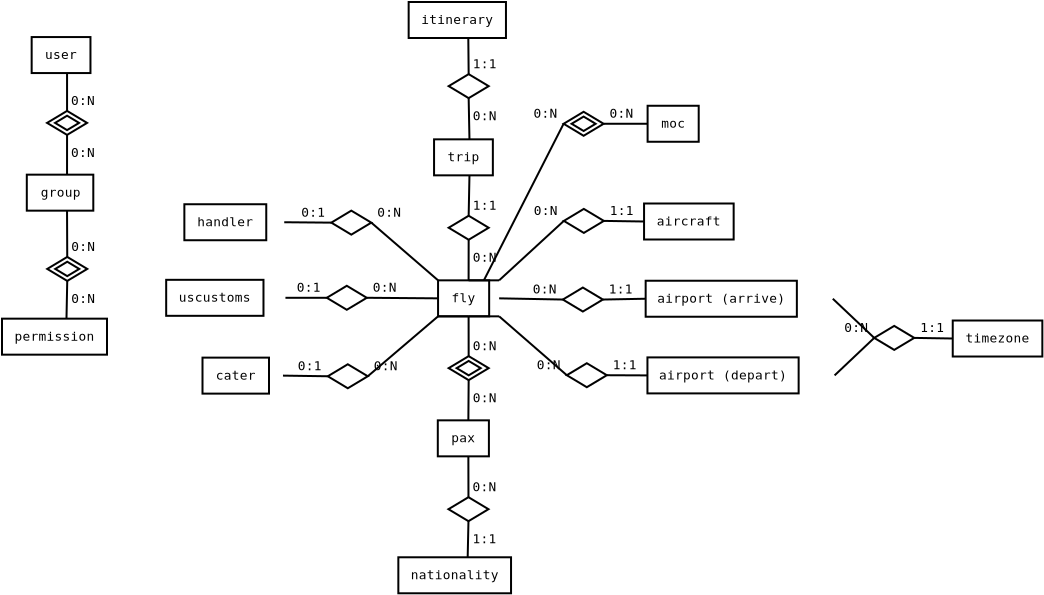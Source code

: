 <?xml version="1.0"?>
<dia:diagram xmlns:dia="http://www.lysator.liu.se/~alla/dia/"><dia:layer name="Background" visible="true"><dia:object type="ER - Entity" version="0" id="O0"><dia:attribute name="obj_pos"><dia:point val="-81.963,-58.2"/></dia:attribute><dia:attribute name="obj_bb"><dia:rectangle val="-82.013,-58.25;-77.888,-56.35"/></dia:attribute><dia:attribute name="elem_corner"><dia:point val="-81.963,-58.2"/></dia:attribute><dia:attribute name="elem_width"><dia:real val="4.024"/></dia:attribute><dia:attribute name="elem_height"><dia:real val="1.8"/></dia:attribute><dia:attribute name="border_width"><dia:real val="0.1"/></dia:attribute><dia:attribute name="border_color"><dia:color val="#000000"/></dia:attribute><dia:attribute name="inner_color"><dia:color val="#ffffff"/></dia:attribute><dia:attribute name="name"><dia:string>#group#</dia:string></dia:attribute><dia:attribute name="weak"><dia:boolean val="false"/></dia:attribute></dia:object><dia:object type="ER - Relationship" version="0" id="O1"><dia:attribute name="obj_pos"><dia:point val="-80.95,-61.388"/></dia:attribute><dia:attribute name="obj_bb"><dia:rectangle val="-81,-62.538;-78.9,-59.038"/></dia:attribute><dia:attribute name="elem_corner"><dia:point val="-80.95,-61.388"/></dia:attribute><dia:attribute name="elem_width"><dia:real val="2"/></dia:attribute><dia:attribute name="elem_height"><dia:real val="1.2"/></dia:attribute><dia:attribute name="border_width"><dia:real val="0.1"/></dia:attribute><dia:attribute name="border_color"><dia:color val="#000000"/></dia:attribute><dia:attribute name="inner_color"><dia:color val="#ffffff"/></dia:attribute><dia:attribute name="name"><dia:string>##</dia:string></dia:attribute><dia:attribute name="left_card"><dia:string>#0:N#</dia:string></dia:attribute><dia:attribute name="right_card"><dia:string>#0:N#</dia:string></dia:attribute><dia:attribute name="identifying"><dia:boolean val="true"/></dia:attribute><dia:attribute name="rotated"><dia:boolean val="true"/></dia:attribute></dia:object><dia:object type="ER - Entity" version="0" id="O2"><dia:attribute name="obj_pos"><dia:point val="-81.72,-65.08"/></dia:attribute><dia:attribute name="obj_bb"><dia:rectangle val="-81.77,-65.13;-78.131,-63.23"/></dia:attribute><dia:attribute name="elem_corner"><dia:point val="-81.72,-65.08"/></dia:attribute><dia:attribute name="elem_width"><dia:real val="3.539"/></dia:attribute><dia:attribute name="elem_height"><dia:real val="1.8"/></dia:attribute><dia:attribute name="border_width"><dia:real val="0.1"/></dia:attribute><dia:attribute name="border_color"><dia:color val="#000000"/></dia:attribute><dia:attribute name="inner_color"><dia:color val="#ffffff"/></dia:attribute><dia:attribute name="name"><dia:string>#user#</dia:string></dia:attribute><dia:attribute name="weak"><dia:boolean val="false"/></dia:attribute></dia:object><dia:object type="Standard - Line" version="0" id="O3"><dia:attribute name="obj_pos"><dia:point val="-79.95,-63.28"/></dia:attribute><dia:attribute name="obj_bb"><dia:rectangle val="-80.0,-63.33;-79.9,-61.337"/></dia:attribute><dia:attribute name="conn_endpoints"><dia:point val="-79.95,-63.28"/><dia:point val="-79.95,-61.388"/></dia:attribute><dia:attribute name="numcp"><dia:int val="1"/></dia:attribute><dia:connections><dia:connection handle="0" to="O2" connection="6"/><dia:connection handle="1" to="O1" connection="2"/></dia:connections></dia:object><dia:object type="Standard - Line" version="0" id="O4"><dia:attribute name="obj_pos"><dia:point val="-79.95,-60.188"/></dia:attribute><dia:attribute name="obj_bb"><dia:rectangle val="-80.001,-60.237;-79.9,-58.15"/></dia:attribute><dia:attribute name="conn_endpoints"><dia:point val="-79.95,-60.188"/><dia:point val="-79.951,-58.2"/></dia:attribute><dia:attribute name="numcp"><dia:int val="1"/></dia:attribute><dia:connections><dia:connection handle="0" to="O1" connection="6"/><dia:connection handle="1" to="O0" connection="1"/></dia:connections></dia:object><dia:object type="ER - Entity" version="0" id="O5"><dia:attribute name="obj_pos"><dia:point val="-83.203,-51"/></dia:attribute><dia:attribute name="obj_bb"><dia:rectangle val="-83.253,-51.05;-76.705,-49.15"/></dia:attribute><dia:attribute name="elem_corner"><dia:point val="-83.203,-51"/></dia:attribute><dia:attribute name="elem_width"><dia:real val="6.448"/></dia:attribute><dia:attribute name="elem_height"><dia:real val="1.8"/></dia:attribute><dia:attribute name="border_width"><dia:real val="0.1"/></dia:attribute><dia:attribute name="border_color"><dia:color val="#000000"/></dia:attribute><dia:attribute name="inner_color"><dia:color val="#ffffff"/></dia:attribute><dia:attribute name="name"><dia:string>#permission#</dia:string></dia:attribute><dia:attribute name="weak"><dia:boolean val="false"/></dia:attribute></dia:object><dia:object type="ER - Relationship" version="0" id="O6"><dia:attribute name="obj_pos"><dia:point val="-80.941,-54.087"/></dia:attribute><dia:attribute name="obj_bb"><dia:rectangle val="-80.991,-55.237;-78.891,-51.737"/></dia:attribute><dia:attribute name="elem_corner"><dia:point val="-80.941,-54.087"/></dia:attribute><dia:attribute name="elem_width"><dia:real val="2"/></dia:attribute><dia:attribute name="elem_height"><dia:real val="1.2"/></dia:attribute><dia:attribute name="border_width"><dia:real val="0.1"/></dia:attribute><dia:attribute name="border_color"><dia:color val="#000000"/></dia:attribute><dia:attribute name="inner_color"><dia:color val="#ffffff"/></dia:attribute><dia:attribute name="name"><dia:string>##</dia:string></dia:attribute><dia:attribute name="left_card"><dia:string>#0:N#</dia:string></dia:attribute><dia:attribute name="right_card"><dia:string>#0:N#</dia:string></dia:attribute><dia:attribute name="identifying"><dia:boolean val="true"/></dia:attribute><dia:attribute name="rotated"><dia:boolean val="true"/></dia:attribute></dia:object><dia:object type="Standard - Line" version="0" id="O7"><dia:attribute name="obj_pos"><dia:point val="-79.951,-56.4"/></dia:attribute><dia:attribute name="obj_bb"><dia:rectangle val="-80.001,-56.45;-79.891,-54.038"/></dia:attribute><dia:attribute name="conn_endpoints"><dia:point val="-79.951,-56.4"/><dia:point val="-79.941,-54.087"/></dia:attribute><dia:attribute name="numcp"><dia:int val="1"/></dia:attribute><dia:connections><dia:connection handle="0" to="O0" connection="6"/><dia:connection handle="1" to="O6" connection="2"/></dia:connections></dia:object><dia:object type="Standard - Line" version="0" id="O8"><dia:attribute name="obj_pos"><dia:point val="-79.941,-52.888"/></dia:attribute><dia:attribute name="obj_bb"><dia:rectangle val="-80.029,-52.938;-79.891,-50.95"/></dia:attribute><dia:attribute name="conn_endpoints"><dia:point val="-79.941,-52.888"/><dia:point val="-79.979,-51"/></dia:attribute><dia:attribute name="numcp"><dia:int val="1"/></dia:attribute><dia:connections><dia:connection handle="0" to="O6" connection="6"/><dia:connection handle="1" to="O5" connection="1"/></dia:connections></dia:object><dia:object type="ER - Entity" version="0" id="O9"><dia:attribute name="obj_pos"><dia:point val="-62.87,-66.833"/></dia:attribute><dia:attribute name="obj_bb"><dia:rectangle val="-62.92,-66.883;-56.857,-64.983"/></dia:attribute><dia:attribute name="elem_corner"><dia:point val="-62.87,-66.833"/></dia:attribute><dia:attribute name="elem_width"><dia:real val="5.963"/></dia:attribute><dia:attribute name="elem_height"><dia:real val="1.8"/></dia:attribute><dia:attribute name="border_width"><dia:real val="0.1"/></dia:attribute><dia:attribute name="border_color"><dia:color val="#000000"/></dia:attribute><dia:attribute name="inner_color"><dia:color val="#ffffff"/></dia:attribute><dia:attribute name="name"><dia:string>#itinerary#</dia:string></dia:attribute><dia:attribute name="weak"><dia:boolean val="false"/></dia:attribute></dia:object><dia:object type="ER - Entity" version="0" id="O10"><dia:attribute name="obj_pos"><dia:point val="-61.6,-59.966"/></dia:attribute><dia:attribute name="obj_bb"><dia:rectangle val="-61.65,-60.016;-58.011,-58.116"/></dia:attribute><dia:attribute name="elem_corner"><dia:point val="-61.6,-59.966"/></dia:attribute><dia:attribute name="elem_width"><dia:real val="3.539"/></dia:attribute><dia:attribute name="elem_height"><dia:real val="1.8"/></dia:attribute><dia:attribute name="border_width"><dia:real val="0.1"/></dia:attribute><dia:attribute name="border_color"><dia:color val="#000000"/></dia:attribute><dia:attribute name="inner_color"><dia:color val="#ffffff"/></dia:attribute><dia:attribute name="name"><dia:string>#trip#</dia:string></dia:attribute><dia:attribute name="weak"><dia:boolean val="false"/></dia:attribute></dia:object><dia:object type="ER - Entity" version="0" id="O11"><dia:attribute name="obj_pos"><dia:point val="-61.4,-52.916"/></dia:attribute><dia:attribute name="obj_bb"><dia:rectangle val="-61.45,-52.966;-58.296,-51.066"/></dia:attribute><dia:attribute name="elem_corner"><dia:point val="-61.4,-52.916"/></dia:attribute><dia:attribute name="elem_width"><dia:real val="3.054"/></dia:attribute><dia:attribute name="elem_height"><dia:real val="1.8"/></dia:attribute><dia:attribute name="border_width"><dia:real val="0.1"/></dia:attribute><dia:attribute name="border_color"><dia:color val="#000000"/></dia:attribute><dia:attribute name="inner_color"><dia:color val="#ffffff"/></dia:attribute><dia:attribute name="name"><dia:string>#fly#</dia:string></dia:attribute><dia:attribute name="weak"><dia:boolean val="false"/></dia:attribute></dia:object><dia:object type="ER - Relationship" version="0" id="O12"><dia:attribute name="obj_pos"><dia:point val="-60.87,-56.146"/></dia:attribute><dia:attribute name="obj_bb"><dia:rectangle val="-60.92,-57.296;-58.82,-53.796"/></dia:attribute><dia:attribute name="elem_corner"><dia:point val="-60.87,-56.146"/></dia:attribute><dia:attribute name="elem_width"><dia:real val="2"/></dia:attribute><dia:attribute name="elem_height"><dia:real val="1.2"/></dia:attribute><dia:attribute name="border_width"><dia:real val="0.1"/></dia:attribute><dia:attribute name="border_color"><dia:color val="#000000"/></dia:attribute><dia:attribute name="inner_color"><dia:color val="#ffffff"/></dia:attribute><dia:attribute name="name"><dia:string>##</dia:string></dia:attribute><dia:attribute name="left_card"><dia:string>#1:1#</dia:string></dia:attribute><dia:attribute name="right_card"><dia:string>#0:N#</dia:string></dia:attribute><dia:attribute name="identifying"><dia:boolean val="false"/></dia:attribute><dia:attribute name="rotated"><dia:boolean val="true"/></dia:attribute></dia:object><dia:object type="Standard - Line" version="0" id="O13"><dia:attribute name="obj_pos"><dia:point val="-59.83,-58.166"/></dia:attribute><dia:attribute name="obj_bb"><dia:rectangle val="-59.92,-58.216;-59.78,-56.096"/></dia:attribute><dia:attribute name="conn_endpoints"><dia:point val="-59.83,-58.166"/><dia:point val="-59.87,-56.146"/></dia:attribute><dia:attribute name="numcp"><dia:int val="1"/></dia:attribute><dia:connections><dia:connection handle="0" to="O10" connection="6"/><dia:connection handle="1" to="O12" connection="2"/></dia:connections></dia:object><dia:object type="Standard - Line" version="0" id="O14"><dia:attribute name="obj_pos"><dia:point val="-59.87,-54.946"/></dia:attribute><dia:attribute name="obj_bb"><dia:rectangle val="-59.923,-54.996;-59.82,-52.866"/></dia:attribute><dia:attribute name="conn_endpoints"><dia:point val="-59.87,-54.946"/><dia:point val="-59.873,-52.916"/></dia:attribute><dia:attribute name="numcp"><dia:int val="1"/></dia:attribute><dia:connections><dia:connection handle="0" to="O12" connection="6"/><dia:connection handle="1" to="O11" connection="1"/></dia:connections></dia:object><dia:object type="ER - Relationship" version="0" id="O15"><dia:attribute name="obj_pos"><dia:point val="-60.87,-63.226"/></dia:attribute><dia:attribute name="obj_bb"><dia:rectangle val="-60.92,-64.376;-58.82,-60.876"/></dia:attribute><dia:attribute name="elem_corner"><dia:point val="-60.87,-63.226"/></dia:attribute><dia:attribute name="elem_width"><dia:real val="2"/></dia:attribute><dia:attribute name="elem_height"><dia:real val="1.2"/></dia:attribute><dia:attribute name="border_width"><dia:real val="0.1"/></dia:attribute><dia:attribute name="border_color"><dia:color val="#000000"/></dia:attribute><dia:attribute name="inner_color"><dia:color val="#ffffff"/></dia:attribute><dia:attribute name="name"><dia:string>##</dia:string></dia:attribute><dia:attribute name="left_card"><dia:string>#1:1#</dia:string></dia:attribute><dia:attribute name="right_card"><dia:string>#0:N#</dia:string></dia:attribute><dia:attribute name="identifying"><dia:boolean val="false"/></dia:attribute><dia:attribute name="rotated"><dia:boolean val="true"/></dia:attribute></dia:object><dia:object type="Standard - Line" version="0" id="O16"><dia:attribute name="obj_pos"><dia:point val="-59.888,-65.033"/></dia:attribute><dia:attribute name="obj_bb"><dia:rectangle val="-59.938,-65.083;-59.82,-63.176"/></dia:attribute><dia:attribute name="conn_endpoints"><dia:point val="-59.888,-65.033"/><dia:point val="-59.87,-63.226"/></dia:attribute><dia:attribute name="numcp"><dia:int val="1"/></dia:attribute><dia:connections><dia:connection handle="0" to="O9" connection="6"/><dia:connection handle="1" to="O15" connection="2"/></dia:connections></dia:object><dia:object type="Standard - Line" version="0" id="O17"><dia:attribute name="obj_pos"><dia:point val="-59.87,-62.026"/></dia:attribute><dia:attribute name="obj_bb"><dia:rectangle val="-59.92,-62.076;-59.78,-59.916"/></dia:attribute><dia:attribute name="conn_endpoints"><dia:point val="-59.87,-62.026"/><dia:point val="-59.83,-59.966"/></dia:attribute><dia:attribute name="numcp"><dia:int val="1"/></dia:attribute><dia:connections><dia:connection handle="0" to="O15" connection="6"/><dia:connection handle="1" to="O10" connection="1"/></dia:connections></dia:object><dia:object type="ER - Entity" version="0" id="O18"><dia:attribute name="obj_pos"><dia:point val="-61.413,-45.916"/></dia:attribute><dia:attribute name="obj_bb"><dia:rectangle val="-61.462,-45.966;-58.308,-44.066"/></dia:attribute><dia:attribute name="elem_corner"><dia:point val="-61.413,-45.916"/></dia:attribute><dia:attribute name="elem_width"><dia:real val="3.054"/></dia:attribute><dia:attribute name="elem_height"><dia:real val="1.8"/></dia:attribute><dia:attribute name="border_width"><dia:real val="0.1"/></dia:attribute><dia:attribute name="border_color"><dia:color val="#000000"/></dia:attribute><dia:attribute name="inner_color"><dia:color val="#ffffff"/></dia:attribute><dia:attribute name="name"><dia:string>#pax#</dia:string></dia:attribute><dia:attribute name="weak"><dia:boolean val="false"/></dia:attribute></dia:object><dia:object type="ER - Relationship" version="0" id="O19"><dia:attribute name="obj_pos"><dia:point val="-60.87,-49.126"/></dia:attribute><dia:attribute name="obj_bb"><dia:rectangle val="-60.92,-50.276;-58.82,-46.776"/></dia:attribute><dia:attribute name="elem_corner"><dia:point val="-60.87,-49.126"/></dia:attribute><dia:attribute name="elem_width"><dia:real val="2"/></dia:attribute><dia:attribute name="elem_height"><dia:real val="1.2"/></dia:attribute><dia:attribute name="border_width"><dia:real val="0.1"/></dia:attribute><dia:attribute name="border_color"><dia:color val="#000000"/></dia:attribute><dia:attribute name="inner_color"><dia:color val="#ffffff"/></dia:attribute><dia:attribute name="name"><dia:string>##</dia:string></dia:attribute><dia:attribute name="left_card"><dia:string>#0:N#</dia:string></dia:attribute><dia:attribute name="right_card"><dia:string>#0:N#</dia:string></dia:attribute><dia:attribute name="identifying"><dia:boolean val="true"/></dia:attribute><dia:attribute name="rotated"><dia:boolean val="true"/></dia:attribute></dia:object><dia:object type="Standard - Line" version="0" id="O20"><dia:attribute name="obj_pos"><dia:point val="-59.873,-51.116"/></dia:attribute><dia:attribute name="obj_bb"><dia:rectangle val="-59.923,-51.166;-59.82,-49.076"/></dia:attribute><dia:attribute name="conn_endpoints"><dia:point val="-59.873,-51.116"/><dia:point val="-59.87,-49.126"/></dia:attribute><dia:attribute name="numcp"><dia:int val="1"/></dia:attribute><dia:connections><dia:connection handle="0" to="O11" connection="6"/><dia:connection handle="1" to="O19" connection="2"/></dia:connections></dia:object><dia:object type="Standard - Line" version="0" id="O21"><dia:attribute name="obj_pos"><dia:point val="-59.87,-47.926"/></dia:attribute><dia:attribute name="obj_bb"><dia:rectangle val="-59.935,-47.976;-59.82,-45.866"/></dia:attribute><dia:attribute name="conn_endpoints"><dia:point val="-59.87,-47.926"/><dia:point val="-59.885,-45.916"/></dia:attribute><dia:attribute name="numcp"><dia:int val="1"/></dia:attribute><dia:connections><dia:connection handle="0" to="O19" connection="6"/><dia:connection handle="1" to="O18" connection="1"/></dia:connections></dia:object><dia:object type="ER - Entity" version="0" id="O22"><dia:attribute name="obj_pos"><dia:point val="-51.02,-52.896"/></dia:attribute><dia:attribute name="obj_bb"><dia:rectangle val="-51.07,-52.946;-41.613,-51.046"/></dia:attribute><dia:attribute name="elem_corner"><dia:point val="-51.02,-52.896"/></dia:attribute><dia:attribute name="elem_width"><dia:real val="9.357"/></dia:attribute><dia:attribute name="elem_height"><dia:real val="1.8"/></dia:attribute><dia:attribute name="border_width"><dia:real val="0.1"/></dia:attribute><dia:attribute name="border_color"><dia:color val="#000000"/></dia:attribute><dia:attribute name="inner_color"><dia:color val="#ffffff"/></dia:attribute><dia:attribute name="name"><dia:string>#airport (arrive)#</dia:string></dia:attribute><dia:attribute name="weak"><dia:boolean val="false"/></dia:attribute></dia:object><dia:object type="ER - Relationship" version="0" id="O23"><dia:attribute name="obj_pos"><dia:point val="-55.161,-52.556"/></dia:attribute><dia:attribute name="obj_bb"><dia:rectangle val="-57.165,-52.606;-51.156,-51.306"/></dia:attribute><dia:attribute name="elem_corner"><dia:point val="-55.161,-52.556"/></dia:attribute><dia:attribute name="elem_width"><dia:real val="2"/></dia:attribute><dia:attribute name="elem_height"><dia:real val="1.2"/></dia:attribute><dia:attribute name="border_width"><dia:real val="0.1"/></dia:attribute><dia:attribute name="border_color"><dia:color val="#000000"/></dia:attribute><dia:attribute name="inner_color"><dia:color val="#ffffff"/></dia:attribute><dia:attribute name="name"><dia:string>##</dia:string></dia:attribute><dia:attribute name="left_card"><dia:string>#0:N#</dia:string></dia:attribute><dia:attribute name="right_card"><dia:string>#1:1#</dia:string></dia:attribute><dia:attribute name="identifying"><dia:boolean val="false"/></dia:attribute><dia:attribute name="rotated"><dia:boolean val="false"/></dia:attribute></dia:object><dia:object type="Standard - Line" version="0" id="O24"><dia:attribute name="obj_pos"><dia:point val="-58.346,-52.016"/></dia:attribute><dia:attribute name="obj_bb"><dia:rectangle val="-58.396,-52.066;-55.111,-51.906"/></dia:attribute><dia:attribute name="conn_endpoints"><dia:point val="-58.346,-52.016"/><dia:point val="-55.161,-51.956"/></dia:attribute><dia:attribute name="numcp"><dia:int val="1"/></dia:attribute><dia:connections><dia:connection handle="0" to="O11" connection="4"/><dia:connection handle="1" to="O23" connection="0"/></dia:connections></dia:object><dia:object type="Standard - Line" version="0" id="O25"><dia:attribute name="obj_pos"><dia:point val="-53.161,-51.956"/></dia:attribute><dia:attribute name="obj_bb"><dia:rectangle val="-53.211,-52.046;-50.97,-51.906"/></dia:attribute><dia:attribute name="conn_endpoints"><dia:point val="-53.161,-51.956"/><dia:point val="-51.02,-51.996"/></dia:attribute><dia:attribute name="numcp"><dia:int val="1"/></dia:attribute><dia:connections><dia:connection handle="0" to="O23" connection="4"/><dia:connection handle="1" to="O22" connection="3"/></dia:connections></dia:object><dia:object type="ER - Entity" version="0" id="O26"><dia:attribute name="obj_pos"><dia:point val="-74.994,-52.942"/></dia:attribute><dia:attribute name="obj_bb"><dia:rectangle val="-75.044,-52.992;-68.981,-51.092"/></dia:attribute><dia:attribute name="elem_corner"><dia:point val="-74.994,-52.942"/></dia:attribute><dia:attribute name="elem_width"><dia:real val="5.963"/></dia:attribute><dia:attribute name="elem_height"><dia:real val="1.8"/></dia:attribute><dia:attribute name="border_width"><dia:real val="0.1"/></dia:attribute><dia:attribute name="border_color"><dia:color val="#000000"/></dia:attribute><dia:attribute name="inner_color"><dia:color val="#ffffff"/></dia:attribute><dia:attribute name="name"><dia:string>#uscustoms#</dia:string></dia:attribute><dia:attribute name="weak"><dia:boolean val="false"/></dia:attribute></dia:object><dia:object type="ER - Relationship" version="0" id="O27"><dia:attribute name="obj_pos"><dia:point val="-66.964,-52.644"/></dia:attribute><dia:attribute name="obj_bb"><dia:rectangle val="-68.968,-52.694;-62.96,-51.394"/></dia:attribute><dia:attribute name="elem_corner"><dia:point val="-66.964,-52.644"/></dia:attribute><dia:attribute name="elem_width"><dia:real val="2"/></dia:attribute><dia:attribute name="elem_height"><dia:real val="1.2"/></dia:attribute><dia:attribute name="border_width"><dia:real val="0.1"/></dia:attribute><dia:attribute name="border_color"><dia:color val="#000000"/></dia:attribute><dia:attribute name="inner_color"><dia:color val="#ffffff"/></dia:attribute><dia:attribute name="name"><dia:string>##</dia:string></dia:attribute><dia:attribute name="left_card"><dia:string>#0:1#</dia:string></dia:attribute><dia:attribute name="right_card"><dia:string>#0:N#</dia:string></dia:attribute><dia:attribute name="identifying"><dia:boolean val="false"/></dia:attribute><dia:attribute name="rotated"><dia:boolean val="false"/></dia:attribute></dia:object><dia:object type="Standard - Line" version="0" id="O28"><dia:attribute name="obj_pos"><dia:point val="-69.031,-52.042"/></dia:attribute><dia:attribute name="obj_bb"><dia:rectangle val="-69.081,-52.094;-66.914,-51.992"/></dia:attribute><dia:attribute name="conn_endpoints"><dia:point val="-69.031,-52.042"/><dia:point val="-66.964,-52.044"/></dia:attribute><dia:attribute name="numcp"><dia:int val="1"/></dia:attribute><dia:connections><dia:connection handle="0" to="O26" connection="4"/><dia:connection handle="1" to="O27" connection="0"/></dia:connections></dia:object><dia:object type="Standard - Line" version="0" id="O29"><dia:attribute name="obj_pos"><dia:point val="-64.964,-52.044"/></dia:attribute><dia:attribute name="obj_bb"><dia:rectangle val="-65.014,-52.094;-61.35,-51.966"/></dia:attribute><dia:attribute name="conn_endpoints"><dia:point val="-64.964,-52.044"/><dia:point val="-61.4,-52.016"/></dia:attribute><dia:attribute name="numcp"><dia:int val="1"/></dia:attribute><dia:connections><dia:connection handle="0" to="O27" connection="4"/><dia:connection handle="1" to="O11" connection="3"/></dia:connections></dia:object><dia:object type="ER - Entity" version="0" id="O30"><dia:attribute name="obj_pos"><dia:point val="-74.085,-56.721"/></dia:attribute><dia:attribute name="obj_bb"><dia:rectangle val="-74.135,-56.771;-69.041,-54.871"/></dia:attribute><dia:attribute name="elem_corner"><dia:point val="-74.085,-56.721"/></dia:attribute><dia:attribute name="elem_width"><dia:real val="4.994"/></dia:attribute><dia:attribute name="elem_height"><dia:real val="1.8"/></dia:attribute><dia:attribute name="border_width"><dia:real val="0.1"/></dia:attribute><dia:attribute name="border_color"><dia:color val="#000000"/></dia:attribute><dia:attribute name="inner_color"><dia:color val="#ffffff"/></dia:attribute><dia:attribute name="name"><dia:string>#handler#</dia:string></dia:attribute><dia:attribute name="weak"><dia:boolean val="false"/></dia:attribute></dia:object><dia:object type="ER - Relationship" version="0" id="O31"><dia:attribute name="obj_pos"><dia:point val="-66.738,-56.401"/></dia:attribute><dia:attribute name="obj_bb"><dia:rectangle val="-68.743,-56.451;-62.734,-55.151"/></dia:attribute><dia:attribute name="elem_corner"><dia:point val="-66.738,-56.401"/></dia:attribute><dia:attribute name="elem_width"><dia:real val="2"/></dia:attribute><dia:attribute name="elem_height"><dia:real val="1.2"/></dia:attribute><dia:attribute name="border_width"><dia:real val="0.1"/></dia:attribute><dia:attribute name="border_color"><dia:color val="#000000"/></dia:attribute><dia:attribute name="inner_color"><dia:color val="#ffffff"/></dia:attribute><dia:attribute name="name"><dia:string>##</dia:string></dia:attribute><dia:attribute name="left_card"><dia:string>#0:1#</dia:string></dia:attribute><dia:attribute name="right_card"><dia:string>#0:N#</dia:string></dia:attribute><dia:attribute name="identifying"><dia:boolean val="false"/></dia:attribute><dia:attribute name="rotated"><dia:boolean val="false"/></dia:attribute></dia:object><dia:object type="Standard - Line" version="0" id="O32"><dia:attribute name="obj_pos"><dia:point val="-69.091,-55.821"/></dia:attribute><dia:attribute name="obj_bb"><dia:rectangle val="-69.141,-55.871;-66.688,-55.751"/></dia:attribute><dia:attribute name="conn_endpoints"><dia:point val="-69.091,-55.821"/><dia:point val="-66.738,-55.801"/></dia:attribute><dia:attribute name="numcp"><dia:int val="1"/></dia:attribute><dia:connections><dia:connection handle="0" to="O30" connection="4"/><dia:connection handle="1" to="O31" connection="0"/></dia:connections></dia:object><dia:object type="Standard - Line" version="0" id="O33"><dia:attribute name="obj_pos"><dia:point val="-64.738,-55.801"/></dia:attribute><dia:attribute name="obj_bb"><dia:rectangle val="-64.776,-55.839;-61.362,-52.878"/></dia:attribute><dia:attribute name="conn_endpoints"><dia:point val="-64.738,-55.801"/><dia:point val="-61.4,-52.916"/></dia:attribute><dia:attribute name="numcp"><dia:int val="1"/></dia:attribute><dia:connections><dia:connection handle="0" to="O31" connection="4"/><dia:connection handle="1" to="O11" connection="0"/></dia:connections></dia:object><dia:object type="ER - Entity" version="0" id="O34"><dia:attribute name="obj_pos"><dia:point val="-50.931,-49.063"/></dia:attribute><dia:attribute name="obj_bb"><dia:rectangle val="-50.981,-49.113;-41.524,-47.213"/></dia:attribute><dia:attribute name="elem_corner"><dia:point val="-50.931,-49.063"/></dia:attribute><dia:attribute name="elem_width"><dia:real val="9.357"/></dia:attribute><dia:attribute name="elem_height"><dia:real val="1.8"/></dia:attribute><dia:attribute name="border_width"><dia:real val="0.1"/></dia:attribute><dia:attribute name="border_color"><dia:color val="#000000"/></dia:attribute><dia:attribute name="inner_color"><dia:color val="#ffffff"/></dia:attribute><dia:attribute name="name"><dia:string>#airport (depart)#</dia:string></dia:attribute><dia:attribute name="weak"><dia:boolean val="false"/></dia:attribute></dia:object><dia:object type="ER - Relationship" version="0" id="O35"><dia:attribute name="obj_pos"><dia:point val="-54.963,-48.772"/></dia:attribute><dia:attribute name="obj_bb"><dia:rectangle val="-56.968,-48.822;-50.959,-47.522"/></dia:attribute><dia:attribute name="elem_corner"><dia:point val="-54.963,-48.772"/></dia:attribute><dia:attribute name="elem_width"><dia:real val="2"/></dia:attribute><dia:attribute name="elem_height"><dia:real val="1.2"/></dia:attribute><dia:attribute name="border_width"><dia:real val="0.1"/></dia:attribute><dia:attribute name="border_color"><dia:color val="#000000"/></dia:attribute><dia:attribute name="inner_color"><dia:color val="#ffffff"/></dia:attribute><dia:attribute name="name"><dia:string>##</dia:string></dia:attribute><dia:attribute name="left_card"><dia:string>#0:N#</dia:string></dia:attribute><dia:attribute name="right_card"><dia:string>#1:1#</dia:string></dia:attribute><dia:attribute name="identifying"><dia:boolean val="false"/></dia:attribute><dia:attribute name="rotated"><dia:boolean val="false"/></dia:attribute></dia:object><dia:object type="Standard - Line" version="0" id="O36"><dia:attribute name="obj_pos"><dia:point val="-58.346,-51.116"/></dia:attribute><dia:attribute name="obj_bb"><dia:rectangle val="-58.383,-51.154;-54.926,-48.135"/></dia:attribute><dia:attribute name="conn_endpoints"><dia:point val="-58.346,-51.116"/><dia:point val="-54.963,-48.172"/></dia:attribute><dia:attribute name="numcp"><dia:int val="1"/></dia:attribute><dia:connections><dia:connection handle="0" to="O11" connection="7"/><dia:connection handle="1" to="O35" connection="0"/></dia:connections></dia:object><dia:object type="Standard - Line" version="0" id="O37"><dia:attribute name="obj_pos"><dia:point val="-52.963,-48.172"/></dia:attribute><dia:attribute name="obj_bb"><dia:rectangle val="-53.013,-48.222;-50.881,-48.113"/></dia:attribute><dia:attribute name="conn_endpoints"><dia:point val="-52.963,-48.172"/><dia:point val="-50.931,-48.163"/></dia:attribute><dia:attribute name="numcp"><dia:int val="1"/></dia:attribute><dia:connections><dia:connection handle="0" to="O35" connection="4"/><dia:connection handle="1" to="O34" connection="3"/></dia:connections></dia:object><dia:object type="ER - Entity" version="0" id="O38"><dia:attribute name="obj_pos"><dia:point val="-73.178,-49.052"/></dia:attribute><dia:attribute name="obj_bb"><dia:rectangle val="-73.228,-49.102;-69.104,-47.202"/></dia:attribute><dia:attribute name="elem_corner"><dia:point val="-73.178,-49.052"/></dia:attribute><dia:attribute name="elem_width"><dia:real val="4.024"/></dia:attribute><dia:attribute name="elem_height"><dia:real val="1.8"/></dia:attribute><dia:attribute name="border_width"><dia:real val="0.1"/></dia:attribute><dia:attribute name="border_color"><dia:color val="#000000"/></dia:attribute><dia:attribute name="inner_color"><dia:color val="#ffffff"/></dia:attribute><dia:attribute name="name"><dia:string>#cater#</dia:string></dia:attribute><dia:attribute name="weak"><dia:boolean val="false"/></dia:attribute></dia:object><dia:object type="ER - Relationship" version="0" id="O39"><dia:attribute name="obj_pos"><dia:point val="-66.914,-48.72"/></dia:attribute><dia:attribute name="obj_bb"><dia:rectangle val="-68.919,-48.77;-62.91,-47.47"/></dia:attribute><dia:attribute name="elem_corner"><dia:point val="-66.914,-48.72"/></dia:attribute><dia:attribute name="elem_width"><dia:real val="2"/></dia:attribute><dia:attribute name="elem_height"><dia:real val="1.2"/></dia:attribute><dia:attribute name="border_width"><dia:real val="0.1"/></dia:attribute><dia:attribute name="border_color"><dia:color val="#000000"/></dia:attribute><dia:attribute name="inner_color"><dia:color val="#ffffff"/></dia:attribute><dia:attribute name="name"><dia:string>##</dia:string></dia:attribute><dia:attribute name="left_card"><dia:string>#0:1#</dia:string></dia:attribute><dia:attribute name="right_card"><dia:string>#0:N#</dia:string></dia:attribute><dia:attribute name="identifying"><dia:boolean val="false"/></dia:attribute><dia:attribute name="rotated"><dia:boolean val="false"/></dia:attribute></dia:object><dia:object type="Standard - Line" version="0" id="O40"><dia:attribute name="obj_pos"><dia:point val="-69.154,-48.152"/></dia:attribute><dia:attribute name="obj_bb"><dia:rectangle val="-69.204,-48.202;-66.864,-48.07"/></dia:attribute><dia:attribute name="conn_endpoints"><dia:point val="-69.154,-48.152"/><dia:point val="-66.914,-48.12"/></dia:attribute><dia:attribute name="numcp"><dia:int val="1"/></dia:attribute><dia:connections><dia:connection handle="0" to="O38" connection="4"/><dia:connection handle="1" to="O39" connection="0"/></dia:connections></dia:object><dia:object type="Standard - Line" version="0" id="O41"><dia:attribute name="obj_pos"><dia:point val="-64.914,-48.12"/></dia:attribute><dia:attribute name="obj_bb"><dia:rectangle val="-64.952,-51.154;-61.362,-48.082"/></dia:attribute><dia:attribute name="conn_endpoints"><dia:point val="-64.914,-48.12"/><dia:point val="-61.4,-51.116"/></dia:attribute><dia:attribute name="numcp"><dia:int val="1"/></dia:attribute><dia:connections><dia:connection handle="0" to="O39" connection="4"/><dia:connection handle="1" to="O11" connection="5"/></dia:connections></dia:object><dia:object type="ER - Entity" version="0" id="O42"><dia:attribute name="obj_pos"><dia:point val="-51.1,-56.758"/></dia:attribute><dia:attribute name="obj_bb"><dia:rectangle val="-51.15,-56.808;-45.572,-54.908"/></dia:attribute><dia:attribute name="elem_corner"><dia:point val="-51.1,-56.758"/></dia:attribute><dia:attribute name="elem_width"><dia:real val="5.478"/></dia:attribute><dia:attribute name="elem_height"><dia:real val="1.8"/></dia:attribute><dia:attribute name="border_width"><dia:real val="0.1"/></dia:attribute><dia:attribute name="border_color"><dia:color val="#000000"/></dia:attribute><dia:attribute name="inner_color"><dia:color val="#ffffff"/></dia:attribute><dia:attribute name="name"><dia:string>#aircraft#</dia:string></dia:attribute><dia:attribute name="weak"><dia:boolean val="false"/></dia:attribute></dia:object><dia:object type="ER - Relationship" version="0" id="O43"><dia:attribute name="obj_pos"><dia:point val="-55.112,-56.488"/></dia:attribute><dia:attribute name="obj_bb"><dia:rectangle val="-57.117,-56.538;-51.108,-55.238"/></dia:attribute><dia:attribute name="elem_corner"><dia:point val="-55.112,-56.488"/></dia:attribute><dia:attribute name="elem_width"><dia:real val="2"/></dia:attribute><dia:attribute name="elem_height"><dia:real val="1.2"/></dia:attribute><dia:attribute name="border_width"><dia:real val="0.1"/></dia:attribute><dia:attribute name="border_color"><dia:color val="#000000"/></dia:attribute><dia:attribute name="inner_color"><dia:color val="#ffffff"/></dia:attribute><dia:attribute name="name"><dia:string>##</dia:string></dia:attribute><dia:attribute name="left_card"><dia:string>#0:N#</dia:string></dia:attribute><dia:attribute name="right_card"><dia:string>#1:1#</dia:string></dia:attribute><dia:attribute name="identifying"><dia:boolean val="false"/></dia:attribute><dia:attribute name="rotated"><dia:boolean val="false"/></dia:attribute></dia:object><dia:object type="Standard - Line" version="0" id="O44"><dia:attribute name="obj_pos"><dia:point val="-53.112,-55.888"/></dia:attribute><dia:attribute name="obj_bb"><dia:rectangle val="-53.162,-55.938;-51.05,-55.808"/></dia:attribute><dia:attribute name="conn_endpoints"><dia:point val="-53.112,-55.888"/><dia:point val="-51.1,-55.858"/></dia:attribute><dia:attribute name="numcp"><dia:int val="1"/></dia:attribute><dia:connections><dia:connection handle="0" to="O43" connection="4"/><dia:connection handle="1" to="O42" connection="3"/></dia:connections></dia:object><dia:object type="Standard - Line" version="0" id="O45"><dia:attribute name="obj_pos"><dia:point val="-58.346,-52.916"/></dia:attribute><dia:attribute name="obj_bb"><dia:rectangle val="-58.382,-55.925;-55.075,-52.879"/></dia:attribute><dia:attribute name="conn_endpoints"><dia:point val="-58.346,-52.916"/><dia:point val="-55.112,-55.888"/></dia:attribute><dia:attribute name="numcp"><dia:int val="1"/></dia:attribute><dia:connections><dia:connection handle="0" to="O11" connection="2"/><dia:connection handle="1" to="O43" connection="0"/></dia:connections></dia:object><dia:object type="Standard - Line" version="0" id="O46"><dia:attribute name="obj_pos"><dia:point val="-59.885,-44.116"/></dia:attribute><dia:attribute name="obj_bb"><dia:rectangle val="-59.935,-44.166;-59.831,-42.024"/></dia:attribute><dia:attribute name="conn_endpoints"><dia:point val="-59.885,-44.116"/><dia:point val="-59.88,-42.074"/></dia:attribute><dia:attribute name="numcp"><dia:int val="1"/></dia:attribute><dia:connections><dia:connection handle="0" to="O18" connection="6"/><dia:connection handle="1" to="O47" connection="2"/></dia:connections></dia:object><dia:object type="ER - Relationship" version="0" id="O47"><dia:attribute name="obj_pos"><dia:point val="-60.88,-42.074"/></dia:attribute><dia:attribute name="obj_bb"><dia:rectangle val="-60.931,-43.224;-58.831,-39.724"/></dia:attribute><dia:attribute name="elem_corner"><dia:point val="-60.88,-42.074"/></dia:attribute><dia:attribute name="elem_width"><dia:real val="2"/></dia:attribute><dia:attribute name="elem_height"><dia:real val="1.2"/></dia:attribute><dia:attribute name="border_width"><dia:real val="0.1"/></dia:attribute><dia:attribute name="border_color"><dia:color val="#000000"/></dia:attribute><dia:attribute name="inner_color"><dia:color val="#ffffff"/></dia:attribute><dia:attribute name="name"><dia:string>##</dia:string></dia:attribute><dia:attribute name="left_card"><dia:string>#0:N#</dia:string></dia:attribute><dia:attribute name="right_card"><dia:string>#1:1#</dia:string></dia:attribute><dia:attribute name="identifying"><dia:boolean val="false"/></dia:attribute><dia:attribute name="rotated"><dia:boolean val="true"/></dia:attribute></dia:object><dia:object type="ER - Entity" version="0" id="O48"><dia:attribute name="obj_pos"><dia:point val="-63.386,-39.069"/></dia:attribute><dia:attribute name="obj_bb"><dia:rectangle val="-63.436,-39.119;-56.403,-37.219"/></dia:attribute><dia:attribute name="elem_corner"><dia:point val="-63.386,-39.069"/></dia:attribute><dia:attribute name="elem_width"><dia:real val="6.933"/></dia:attribute><dia:attribute name="elem_height"><dia:real val="1.8"/></dia:attribute><dia:attribute name="border_width"><dia:real val="0.1"/></dia:attribute><dia:attribute name="border_color"><dia:color val="#000000"/></dia:attribute><dia:attribute name="inner_color"><dia:color val="#ffffff"/></dia:attribute><dia:attribute name="name"><dia:string>#nationality#</dia:string></dia:attribute><dia:attribute name="weak"><dia:boolean val="false"/></dia:attribute></dia:object><dia:object type="Standard - Line" version="0" id="O49"><dia:attribute name="obj_pos"><dia:point val="-59.88,-40.874"/></dia:attribute><dia:attribute name="obj_bb"><dia:rectangle val="-59.969,-40.924;-59.831,-39.019"/></dia:attribute><dia:attribute name="conn_endpoints"><dia:point val="-59.88,-40.874"/><dia:point val="-59.919,-39.069"/></dia:attribute><dia:attribute name="numcp"><dia:int val="1"/></dia:attribute><dia:connections><dia:connection handle="0" to="O47" connection="6"/><dia:connection handle="1" to="O48" connection="1"/></dia:connections></dia:object><dia:object type="Standard - Line" version="0" id="O50"><dia:attribute name="obj_pos"><dia:point val="-59.873,-52.916"/></dia:attribute><dia:attribute name="obj_bb"><dia:rectangle val="-59.923,-52.966;-58.296,-52.866"/></dia:attribute><dia:attribute name="conn_endpoints"><dia:point val="-59.873,-52.916"/><dia:point val="-58.346,-52.916"/></dia:attribute><dia:attribute name="numcp"><dia:int val="1"/></dia:attribute><dia:connections><dia:connection handle="0" to="O11" connection="1"/><dia:connection handle="1" to="O11" connection="2"/></dia:connections></dia:object><dia:object type="Standard - Line" version="0" id="O51"><dia:attribute name="obj_pos"><dia:point val="-59.109,-52.916"/></dia:attribute><dia:attribute name="obj_bb"><dia:rectangle val="-59.154,-60.789;-55.078,-52.871"/></dia:attribute><dia:attribute name="conn_endpoints"><dia:point val="-59.109,-52.916"/><dia:point val="-55.123,-60.745"/></dia:attribute><dia:attribute name="numcp"><dia:int val="1"/></dia:attribute><dia:connections><dia:connection handle="0" to="O50" connection="0"/><dia:connection handle="1" to="O52" connection="0"/></dia:connections></dia:object><dia:object type="ER - Relationship" version="0" id="O52"><dia:attribute name="obj_pos"><dia:point val="-55.123,-61.344"/></dia:attribute><dia:attribute name="obj_bb"><dia:rectangle val="-57.127,-61.395;-51.118,-60.094"/></dia:attribute><dia:attribute name="elem_corner"><dia:point val="-55.123,-61.344"/></dia:attribute><dia:attribute name="elem_width"><dia:real val="2"/></dia:attribute><dia:attribute name="elem_height"><dia:real val="1.2"/></dia:attribute><dia:attribute name="border_width"><dia:real val="0.1"/></dia:attribute><dia:attribute name="border_color"><dia:color val="#000000"/></dia:attribute><dia:attribute name="inner_color"><dia:color val="#ffffff"/></dia:attribute><dia:attribute name="name"><dia:string>##</dia:string></dia:attribute><dia:attribute name="left_card"><dia:string>#0:N#</dia:string></dia:attribute><dia:attribute name="right_card"><dia:string>#0:N#</dia:string></dia:attribute><dia:attribute name="identifying"><dia:boolean val="true"/></dia:attribute><dia:attribute name="rotated"><dia:boolean val="false"/></dia:attribute></dia:object><dia:object type="ER - Entity" version="0" id="O53"><dia:attribute name="obj_pos"><dia:point val="-50.923,-61.645"/></dia:attribute><dia:attribute name="obj_bb"><dia:rectangle val="-50.973,-61.695;-47.819,-59.795"/></dia:attribute><dia:attribute name="elem_corner"><dia:point val="-50.923,-61.645"/></dia:attribute><dia:attribute name="elem_width"><dia:real val="3.054"/></dia:attribute><dia:attribute name="elem_height"><dia:real val="1.8"/></dia:attribute><dia:attribute name="border_width"><dia:real val="0.1"/></dia:attribute><dia:attribute name="border_color"><dia:color val="#000000"/></dia:attribute><dia:attribute name="inner_color"><dia:color val="#ffffff"/></dia:attribute><dia:attribute name="name"><dia:string>#moc#</dia:string></dia:attribute><dia:attribute name="weak"><dia:boolean val="false"/></dia:attribute></dia:object><dia:object type="Standard - Line" version="0" id="O54"><dia:attribute name="obj_pos"><dia:point val="-53.123,-60.745"/></dia:attribute><dia:attribute name="obj_bb"><dia:rectangle val="-53.173,-60.795;-50.873,-60.694"/></dia:attribute><dia:attribute name="conn_endpoints"><dia:point val="-53.123,-60.745"/><dia:point val="-50.923,-60.745"/></dia:attribute><dia:attribute name="numcp"><dia:int val="1"/></dia:attribute><dia:connections><dia:connection handle="0" to="O52" connection="4"/><dia:connection handle="1" to="O53" connection="3"/></dia:connections></dia:object><dia:object type="Standard - Line" version="0" id="O55"><dia:attribute name="obj_pos"><dia:point val="-61.4,-51.116"/></dia:attribute><dia:attribute name="obj_bb"><dia:rectangle val="-61.45,-51.166;-59.823,-51.066"/></dia:attribute><dia:attribute name="conn_endpoints"><dia:point val="-61.4,-51.116"/><dia:point val="-59.873,-51.116"/></dia:attribute><dia:attribute name="numcp"><dia:int val="1"/></dia:attribute><dia:connections><dia:connection handle="0" to="O11" connection="5"/><dia:connection handle="1" to="O11" connection="6"/></dia:connections></dia:object><dia:object type="Standard - Line" version="0" id="O56"><dia:attribute name="obj_pos"><dia:point val="-59.873,-51.116"/></dia:attribute><dia:attribute name="obj_bb"><dia:rectangle val="-59.923,-51.166;-58.296,-51.066"/></dia:attribute><dia:attribute name="conn_endpoints"><dia:point val="-59.873,-51.116"/><dia:point val="-58.346,-51.116"/></dia:attribute><dia:attribute name="numcp"><dia:int val="1"/></dia:attribute><dia:connections><dia:connection handle="0" to="O11" connection="6"/><dia:connection handle="1" to="O11" connection="7"/></dia:connections></dia:object><dia:object type="Standard - Line" version="0" id="O57"><dia:attribute name="obj_pos"><dia:point val="-39.592,-50.038"/></dia:attribute><dia:attribute name="obj_bb"><dia:rectangle val="-41.7,-52.032;-39.556,-50.002"/></dia:attribute><dia:attribute name="conn_endpoints"><dia:point val="-39.592,-50.038"/><dia:point val="-41.663,-51.996"/></dia:attribute><dia:attribute name="numcp"><dia:int val="1"/></dia:attribute><dia:connections><dia:connection handle="0" to="O59" connection="0"/><dia:connection handle="1" to="O22" connection="4"/></dia:connections></dia:object><dia:object type="ER - Entity" version="0" id="O58"><dia:attribute name="obj_pos"><dia:point val="-35.666,-50.907"/></dia:attribute><dia:attribute name="obj_bb"><dia:rectangle val="-35.716,-50.958;-30.137,-49.057"/></dia:attribute><dia:attribute name="elem_corner"><dia:point val="-35.666,-50.907"/></dia:attribute><dia:attribute name="elem_width"><dia:real val="5.478"/></dia:attribute><dia:attribute name="elem_height"><dia:real val="1.8"/></dia:attribute><dia:attribute name="border_width"><dia:real val="0.1"/></dia:attribute><dia:attribute name="border_color"><dia:color val="#000000"/></dia:attribute><dia:attribute name="inner_color"><dia:color val="#ffffff"/></dia:attribute><dia:attribute name="name"><dia:string>#timezone#</dia:string></dia:attribute><dia:attribute name="weak"><dia:boolean val="false"/></dia:attribute></dia:object><dia:object type="ER - Relationship" version="0" id="O59"><dia:attribute name="obj_pos"><dia:point val="-39.592,-50.638"/></dia:attribute><dia:attribute name="obj_bb"><dia:rectangle val="-41.597,-50.688;-35.588,-49.388"/></dia:attribute><dia:attribute name="elem_corner"><dia:point val="-39.592,-50.638"/></dia:attribute><dia:attribute name="elem_width"><dia:real val="2"/></dia:attribute><dia:attribute name="elem_height"><dia:real val="1.2"/></dia:attribute><dia:attribute name="border_width"><dia:real val="0.1"/></dia:attribute><dia:attribute name="border_color"><dia:color val="#000000"/></dia:attribute><dia:attribute name="inner_color"><dia:color val="#ffffff"/></dia:attribute><dia:attribute name="name"><dia:string>##</dia:string></dia:attribute><dia:attribute name="left_card"><dia:string>#0:N#</dia:string></dia:attribute><dia:attribute name="right_card"><dia:string>#1:1#</dia:string></dia:attribute><dia:attribute name="identifying"><dia:boolean val="false"/></dia:attribute><dia:attribute name="rotated"><dia:boolean val="false"/></dia:attribute></dia:object><dia:object type="Standard - Line" version="0" id="O60"><dia:attribute name="obj_pos"><dia:point val="-37.592,-50.038"/></dia:attribute><dia:attribute name="obj_bb"><dia:rectangle val="-37.642,-50.088;-35.616,-49.958"/></dia:attribute><dia:attribute name="conn_endpoints"><dia:point val="-37.592,-50.038"/><dia:point val="-35.666,-50.008"/></dia:attribute><dia:attribute name="numcp"><dia:int val="1"/></dia:attribute><dia:connections><dia:connection handle="0" to="O59" connection="4"/><dia:connection handle="1" to="O58" connection="3"/></dia:connections></dia:object><dia:object type="Standard - Line" version="0" id="O61"><dia:attribute name="obj_pos"><dia:point val="-39.592,-50.038"/></dia:attribute><dia:attribute name="obj_bb"><dia:rectangle val="-41.61,-50.075;-39.556,-48.127"/></dia:attribute><dia:attribute name="conn_endpoints"><dia:point val="-39.592,-50.038"/><dia:point val="-41.574,-48.163"/></dia:attribute><dia:attribute name="numcp"><dia:int val="1"/></dia:attribute><dia:connections><dia:connection handle="0" to="O59" connection="0"/><dia:connection handle="1" to="O34" connection="4"/></dia:connections></dia:object></dia:layer></dia:diagram>
